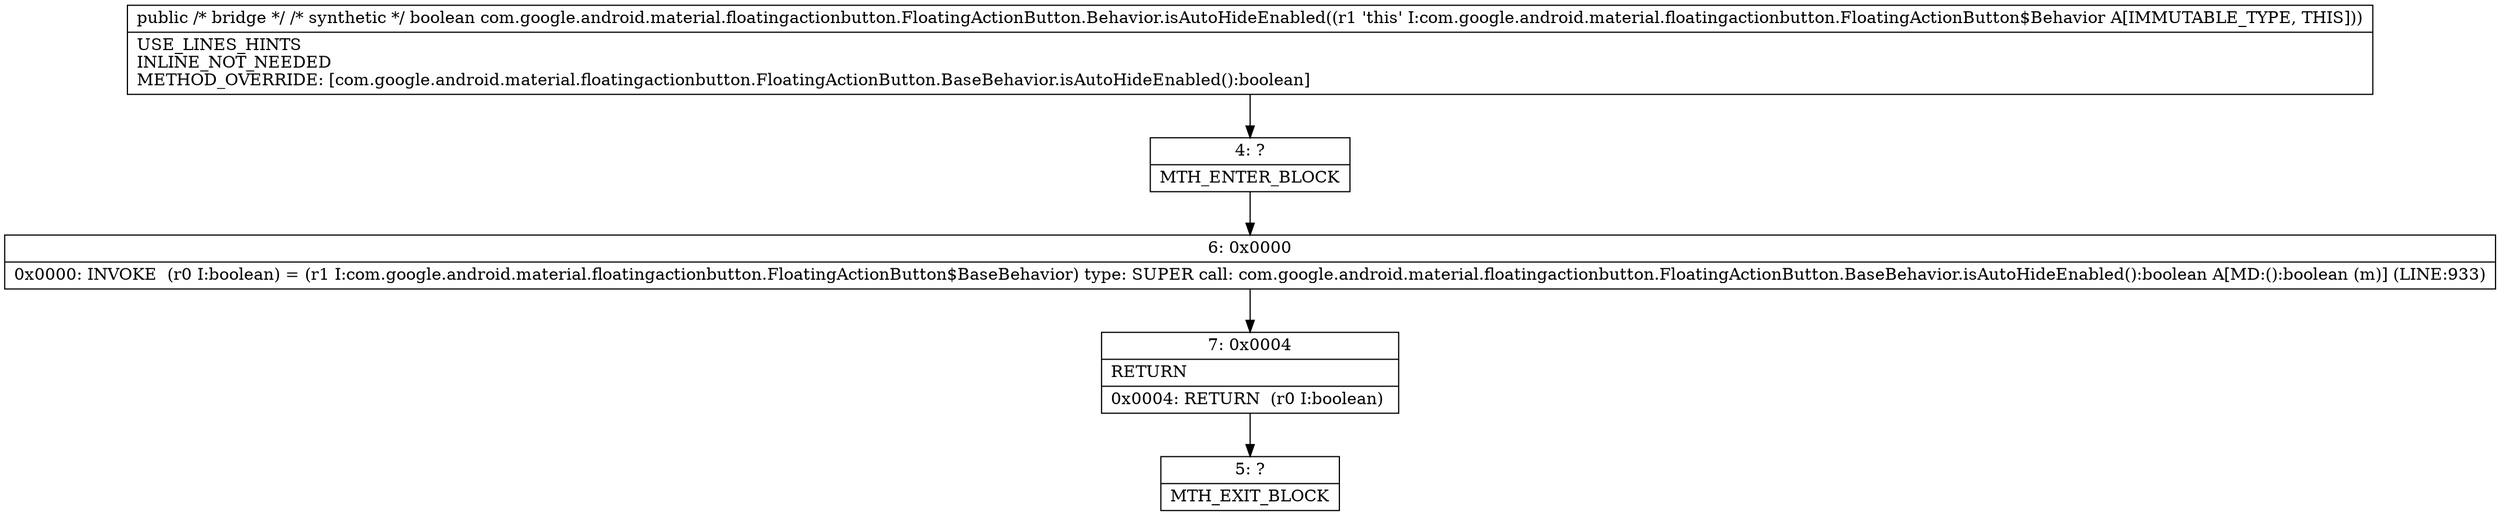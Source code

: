 digraph "CFG forcom.google.android.material.floatingactionbutton.FloatingActionButton.Behavior.isAutoHideEnabled()Z" {
Node_4 [shape=record,label="{4\:\ ?|MTH_ENTER_BLOCK\l}"];
Node_6 [shape=record,label="{6\:\ 0x0000|0x0000: INVOKE  (r0 I:boolean) = (r1 I:com.google.android.material.floatingactionbutton.FloatingActionButton$BaseBehavior) type: SUPER call: com.google.android.material.floatingactionbutton.FloatingActionButton.BaseBehavior.isAutoHideEnabled():boolean A[MD:():boolean (m)] (LINE:933)\l}"];
Node_7 [shape=record,label="{7\:\ 0x0004|RETURN\l|0x0004: RETURN  (r0 I:boolean) \l}"];
Node_5 [shape=record,label="{5\:\ ?|MTH_EXIT_BLOCK\l}"];
MethodNode[shape=record,label="{public \/* bridge *\/ \/* synthetic *\/ boolean com.google.android.material.floatingactionbutton.FloatingActionButton.Behavior.isAutoHideEnabled((r1 'this' I:com.google.android.material.floatingactionbutton.FloatingActionButton$Behavior A[IMMUTABLE_TYPE, THIS]))  | USE_LINES_HINTS\lINLINE_NOT_NEEDED\lMETHOD_OVERRIDE: [com.google.android.material.floatingactionbutton.FloatingActionButton.BaseBehavior.isAutoHideEnabled():boolean]\l}"];
MethodNode -> Node_4;Node_4 -> Node_6;
Node_6 -> Node_7;
Node_7 -> Node_5;
}

